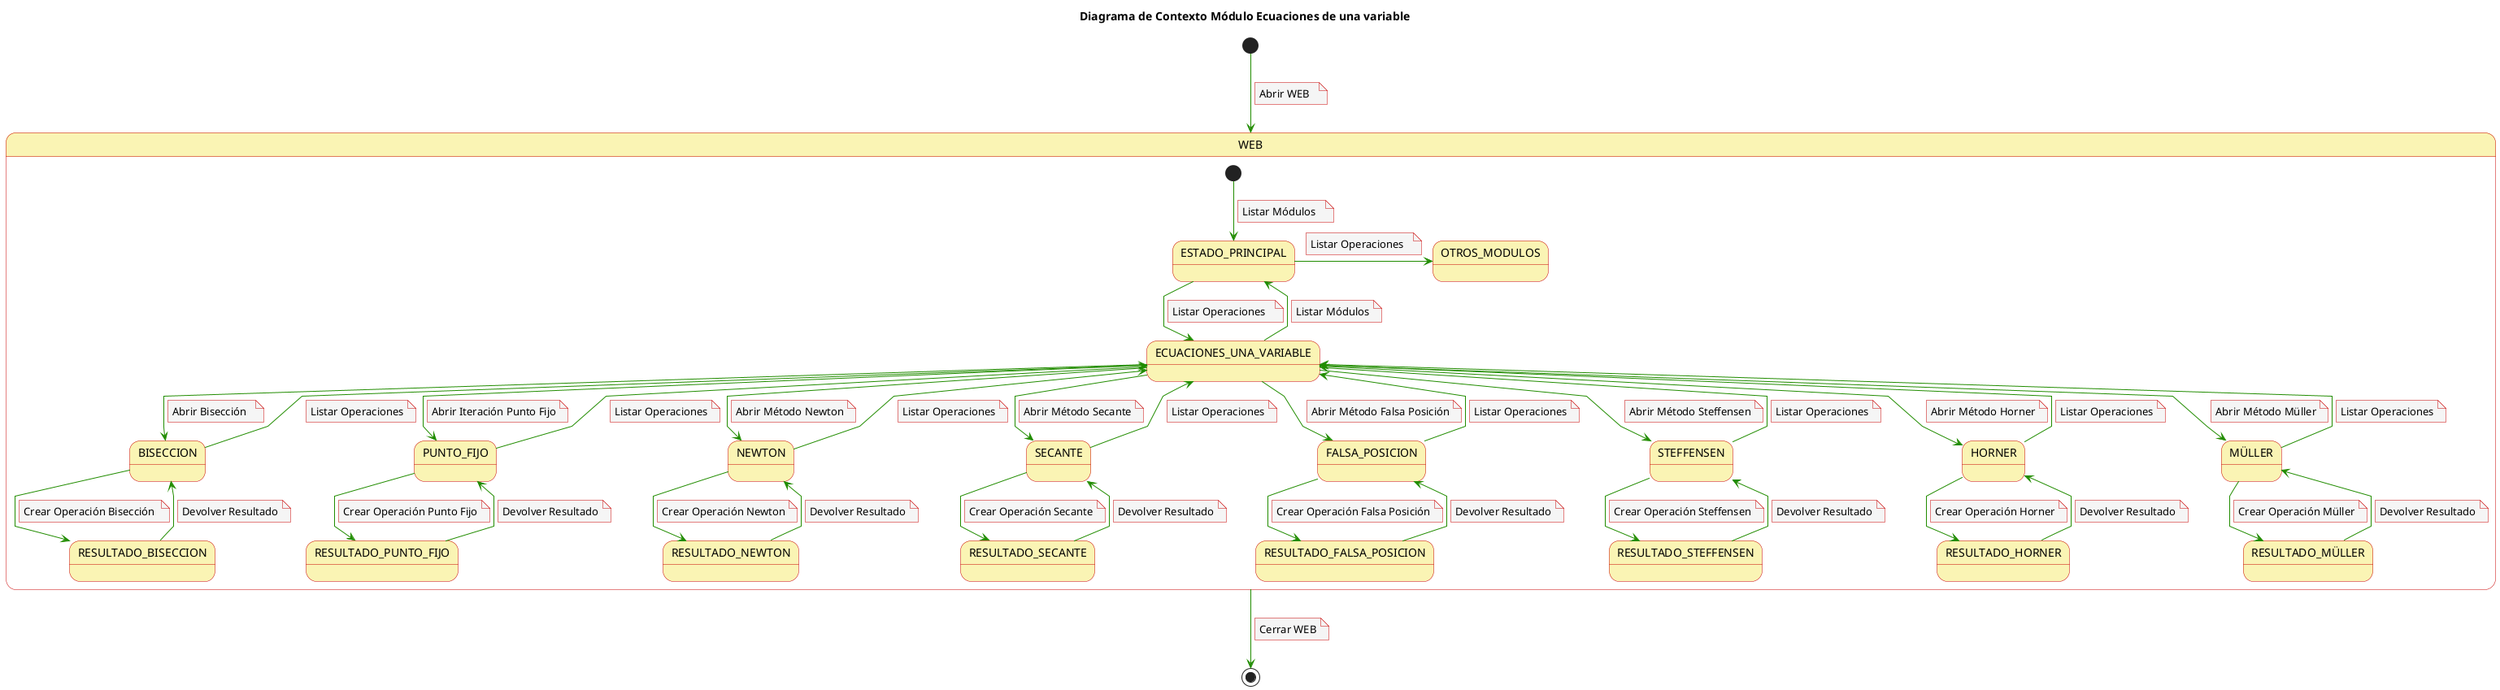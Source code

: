 @startuml
skinparam noteBackgroundColor #f5f5f5
skinparam noteBorderColor #c90000
skinparam arrowColor #218c00
skinparam stateBackgroundColor #faf4b4
skinparam stateBorderColor #c90000
skinparam linetype polyline
skinparam arrowThickness 1

title Diagrama de Contexto Módulo Ecuaciones de una variable

[*] --> WEB
note on link
  Abrir WEB  
end note

State WEB {
[*] --> ESTADO_PRINCIPAL
note on link
  Listar Módulos  
end note

ESTADO_PRINCIPAL -R-> OTROS_MODULOS
note on link
  Listar Operaciones  
end note

ESTADO_PRINCIPAL --> ECUACIONES_UNA_VARIABLE
note on link
  Listar Operaciones  
end note

ECUACIONES_UNA_VARIABLE-d-> ESTADO_PRINCIPAL
note on link
  Listar Módulos
end note

ECUACIONES_UNA_VARIABLE-d-> BISECCION
note on link
  Abrir Bisección  
end note 

BISECCION -d-> ECUACIONES_UNA_VARIABLE
note on link
  Listar Operaciones
end note

BISECCION-D-> RESULTADO_BISECCION
note on link
  Crear Operación Bisección 
end note 

RESULTADO_BISECCION --> BISECCION
note on link
  Devolver Resultado
end note

ECUACIONES_UNA_VARIABLE-d-> PUNTO_FIJO
note on link
  Abrir Iteración Punto Fijo
end note 

PUNTO_FIJO-d-> ECUACIONES_UNA_VARIABLE
note on link
  Listar Operaciones
end note

PUNTO_FIJO-D-> RESULTADO_PUNTO_FIJO
note on link
  Crear Operación Punto Fijo
end note 

RESULTADO_PUNTO_FIJO --> PUNTO_FIJO
note on link
  Devolver Resultado
end note

ECUACIONES_UNA_VARIABLE-d-> NEWTON
note on link
  Abrir Método Newton
end note 

NEWTON-d-> ECUACIONES_UNA_VARIABLE
note on link
  Listar Operaciones
end note

NEWTON-D-> RESULTADO_NEWTON
note on link
  Crear Operación Newton
end note 

RESULTADO_NEWTON --> NEWTON
note on link
  Devolver Resultado
end note

ECUACIONES_UNA_VARIABLE-d-> SECANTE
note on link
  Abrir Método Secante
end note 

SECANTE-d-> ECUACIONES_UNA_VARIABLE
note on link
  Listar Operaciones
end note

SECANTE-D-> RESULTADO_SECANTE
note on link
  Crear Operación Secante
end note 

RESULTADO_SECANTE --> SECANTE
note on link
  Devolver Resultado
end note

ECUACIONES_UNA_VARIABLE-d-> FALSA_POSICION
note on link
  Abrir Método Falsa Posición
end note 

FALSA_POSICION-d-> ECUACIONES_UNA_VARIABLE
note on link
  Listar Operaciones
end note

FALSA_POSICION-D-> RESULTADO_FALSA_POSICION
note on link
  Crear Operación Falsa Posición
end note 

RESULTADO_FALSA_POSICION --> FALSA_POSICION
note on link
  Devolver Resultado
end note

ECUACIONES_UNA_VARIABLE-d-> STEFFENSEN
note on link
  Abrir Método Steffensen
end note 

STEFFENSEN-d-> ECUACIONES_UNA_VARIABLE
note on link
  Listar Operaciones
end note

STEFFENSEN-D-> RESULTADO_STEFFENSEN
note on link
  Crear Operación Steffensen
end note 

RESULTADO_STEFFENSEN --> STEFFENSEN
note on link
  Devolver Resultado
end note

ECUACIONES_UNA_VARIABLE-d-> HORNER
note on link
  Abrir Método Horner
end note 

HORNER-d-> ECUACIONES_UNA_VARIABLE
note on link
  Listar Operaciones
end note

HORNER-D-> RESULTADO_HORNER
note on link
  Crear Operación Horner
end note 

RESULTADO_HORNER --> HORNER
note on link
  Devolver Resultado
end note


ECUACIONES_UNA_VARIABLE-d-> MÜLLER
note on link
  Abrir Método Müller
end note 

MÜLLER-d-> ECUACIONES_UNA_VARIABLE
note on link
  Listar Operaciones
end note

MÜLLER-D-> RESULTADO_MÜLLER
note on link
  Crear Operación Müller
end note 

RESULTADO_MÜLLER --> MÜLLER
note on link
  Devolver Resultado
end note
}

WEB --> [*]
note on link
  Cerrar WEB
end note

@enduml